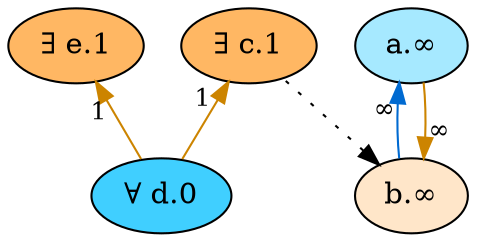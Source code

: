 digraph {
    // Node defaults can be set here if needed
    "d" [style="filled" fillcolor="#40cfff" label="∀ d.0" fontsize=14]
    "e" [style="filled" fillcolor="#ffb763" label="∃ e.1" fontsize=14]
    "c" [style="filled" fillcolor="#ffb763" label="∃ c.1" fontsize=14]
    "a" [style="filled" fillcolor="#a6e9ff" label="a.∞" fontsize=14]
    "b" [style="filled" fillcolor="#ffe6c9" label="b.∞" fontsize=14]
    edge[labeldistance=1.5 fontsize=12]
    "a" -> "b" [color="#006ad1" style="solid" dir="back" taillabel="∞" ]
    "b" -> "a" [color="#cc8400" style="solid" dir="back" taillabel="∞" ]
    "b" -> "c" [color="black" style="dotted" dir="back" taillabel="" constraint=false]
    "c" -> "d" [color="#cc8400" style="solid" dir="back" taillabel="1" ]
    "e" -> "d" [color="#cc8400" style="solid" dir="back" taillabel="1" ]
    {rank = max d}
    {rank = min e c}
}